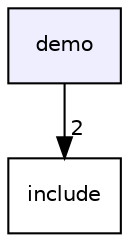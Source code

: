 digraph "demo" {
  bgcolor=transparent;
  compound=true
  node [ fontsize="10", fontname="Helvetica"];
  edge [ labelfontsize="10", labelfontname="Helvetica"];
  dir_b6c2a257bfab6380ca9b3cb94b12cb25 [shape=box, label="demo", style="filled", fillcolor="#eeeeff", pencolor="black", URL="dir_b6c2a257bfab6380ca9b3cb94b12cb25.html"];
  dir_d44c64559bbebec7f509842c48db8b23 [shape=box label="include" URL="dir_d44c64559bbebec7f509842c48db8b23.html"];
  dir_b6c2a257bfab6380ca9b3cb94b12cb25->dir_d44c64559bbebec7f509842c48db8b23 [headlabel="2", labeldistance=1.5 headhref="dir_000002_000000.html"];
}
